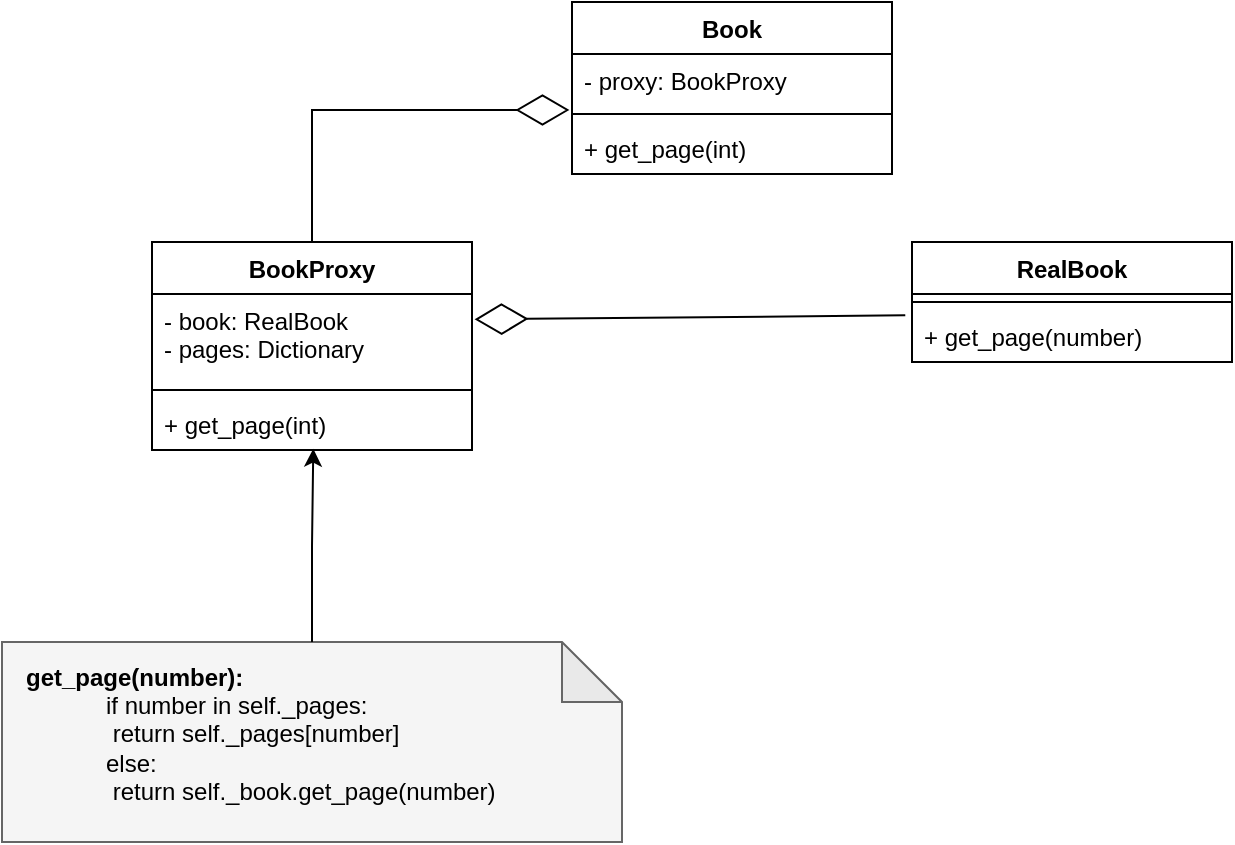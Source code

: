<mxfile version="21.1.2" type="device">
  <diagram name="Page-1" id="qVXxed1SwHL4cAU6rk2I">
    <mxGraphModel dx="1206" dy="817" grid="1" gridSize="10" guides="1" tooltips="1" connect="1" arrows="1" fold="1" page="1" pageScale="1" pageWidth="850" pageHeight="1100" math="0" shadow="0">
      <root>
        <mxCell id="0" />
        <mxCell id="1" parent="0" />
        <mxCell id="5GPSz775vkizawft-tma-1" value="Book" style="swimlane;fontStyle=1;align=center;verticalAlign=top;childLayout=stackLayout;horizontal=1;startSize=26;horizontalStack=0;resizeParent=1;resizeParentMax=0;resizeLast=0;collapsible=1;marginBottom=0;" parent="1" vertex="1">
          <mxGeometry x="330" y="80" width="160" height="86" as="geometry" />
        </mxCell>
        <mxCell id="5GPSz775vkizawft-tma-2" value="- proxy: BookProxy" style="text;strokeColor=none;fillColor=none;align=left;verticalAlign=top;spacingLeft=4;spacingRight=4;overflow=hidden;rotatable=0;points=[[0,0.5],[1,0.5]];portConstraint=eastwest;" parent="5GPSz775vkizawft-tma-1" vertex="1">
          <mxGeometry y="26" width="160" height="26" as="geometry" />
        </mxCell>
        <mxCell id="5GPSz775vkizawft-tma-3" value="" style="line;strokeWidth=1;fillColor=none;align=left;verticalAlign=middle;spacingTop=-1;spacingLeft=3;spacingRight=3;rotatable=0;labelPosition=right;points=[];portConstraint=eastwest;strokeColor=inherit;" parent="5GPSz775vkizawft-tma-1" vertex="1">
          <mxGeometry y="52" width="160" height="8" as="geometry" />
        </mxCell>
        <mxCell id="5GPSz775vkizawft-tma-4" value="+ get_page(int)" style="text;strokeColor=none;fillColor=none;align=left;verticalAlign=top;spacingLeft=4;spacingRight=4;overflow=hidden;rotatable=0;points=[[0,0.5],[1,0.5]];portConstraint=eastwest;" parent="5GPSz775vkizawft-tma-1" vertex="1">
          <mxGeometry y="60" width="160" height="26" as="geometry" />
        </mxCell>
        <mxCell id="5GPSz775vkizawft-tma-5" value="BookProxy" style="swimlane;fontStyle=1;align=center;verticalAlign=top;childLayout=stackLayout;horizontal=1;startSize=26;horizontalStack=0;resizeParent=1;resizeParentMax=0;resizeLast=0;collapsible=1;marginBottom=0;" parent="1" vertex="1">
          <mxGeometry x="120" y="200" width="160" height="104" as="geometry" />
        </mxCell>
        <mxCell id="5GPSz775vkizawft-tma-6" value="- book: RealBook&#xa;- pages: Dictionary" style="text;strokeColor=none;fillColor=none;align=left;verticalAlign=top;spacingLeft=4;spacingRight=4;overflow=hidden;rotatable=0;points=[[0,0.5],[1,0.5]];portConstraint=eastwest;" parent="5GPSz775vkizawft-tma-5" vertex="1">
          <mxGeometry y="26" width="160" height="44" as="geometry" />
        </mxCell>
        <mxCell id="5GPSz775vkizawft-tma-7" value="" style="line;strokeWidth=1;fillColor=none;align=left;verticalAlign=middle;spacingTop=-1;spacingLeft=3;spacingRight=3;rotatable=0;labelPosition=right;points=[];portConstraint=eastwest;strokeColor=inherit;" parent="5GPSz775vkizawft-tma-5" vertex="1">
          <mxGeometry y="70" width="160" height="8" as="geometry" />
        </mxCell>
        <mxCell id="5GPSz775vkizawft-tma-8" value="+ get_page(int)" style="text;strokeColor=none;fillColor=none;align=left;verticalAlign=top;spacingLeft=4;spacingRight=4;overflow=hidden;rotatable=0;points=[[0,0.5],[1,0.5]];portConstraint=eastwest;" parent="5GPSz775vkizawft-tma-5" vertex="1">
          <mxGeometry y="78" width="160" height="26" as="geometry" />
        </mxCell>
        <mxCell id="5GPSz775vkizawft-tma-9" value="RealBook" style="swimlane;fontStyle=1;align=center;verticalAlign=top;childLayout=stackLayout;horizontal=1;startSize=26;horizontalStack=0;resizeParent=1;resizeParentMax=0;resizeLast=0;collapsible=1;marginBottom=0;" parent="1" vertex="1">
          <mxGeometry x="500" y="200" width="160" height="60" as="geometry" />
        </mxCell>
        <mxCell id="5GPSz775vkizawft-tma-11" value="" style="line;strokeWidth=1;fillColor=none;align=left;verticalAlign=middle;spacingTop=-1;spacingLeft=3;spacingRight=3;rotatable=0;labelPosition=right;points=[];portConstraint=eastwest;strokeColor=inherit;" parent="5GPSz775vkizawft-tma-9" vertex="1">
          <mxGeometry y="26" width="160" height="8" as="geometry" />
        </mxCell>
        <mxCell id="5GPSz775vkizawft-tma-12" value="+ get_page(number)" style="text;strokeColor=none;fillColor=none;align=left;verticalAlign=top;spacingLeft=4;spacingRight=4;overflow=hidden;rotatable=0;points=[[0,0.5],[1,0.5]];portConstraint=eastwest;" parent="5GPSz775vkizawft-tma-9" vertex="1">
          <mxGeometry y="34" width="160" height="26" as="geometry" />
        </mxCell>
        <mxCell id="5GPSz775vkizawft-tma-14" value="" style="endArrow=diamondThin;endFill=0;endSize=24;html=1;rounded=0;exitX=0.5;exitY=0;exitDx=0;exitDy=0;entryX=-0.008;entryY=1.077;entryDx=0;entryDy=0;entryPerimeter=0;" parent="1" source="5GPSz775vkizawft-tma-5" target="5GPSz775vkizawft-tma-2" edge="1">
          <mxGeometry width="160" relative="1" as="geometry">
            <mxPoint x="150" y="140" as="sourcePoint" />
            <mxPoint x="310" y="140" as="targetPoint" />
            <Array as="points">
              <mxPoint x="200" y="134" />
            </Array>
          </mxGeometry>
        </mxCell>
        <mxCell id="5GPSz775vkizawft-tma-15" value="" style="endArrow=diamondThin;endFill=0;endSize=24;html=1;rounded=0;entryX=1.008;entryY=0.788;entryDx=0;entryDy=0;entryPerimeter=0;exitX=-0.021;exitY=0.949;exitDx=0;exitDy=0;exitPerimeter=0;" parent="1" edge="1">
          <mxGeometry width="160" relative="1" as="geometry">
            <mxPoint x="496.64" y="236.674" as="sourcePoint" />
            <mxPoint x="281.28" y="238.672" as="targetPoint" />
          </mxGeometry>
        </mxCell>
        <mxCell id="5GPSz775vkizawft-tma-16" value="" style="group;" parent="1" vertex="1" connectable="0">
          <mxGeometry x="45" y="400" width="310" height="100" as="geometry" />
        </mxCell>
        <mxCell id="5GPSz775vkizawft-tma-17" value="" style="shape=note;whiteSpace=wrap;html=1;backgroundOutline=1;darkOpacity=0.05;fillColor=#f5f5f5;fontColor=#333333;strokeColor=#666666;" parent="5GPSz775vkizawft-tma-16" vertex="1">
          <mxGeometry width="310" height="100" as="geometry" />
        </mxCell>
        <mxCell id="5GPSz775vkizawft-tma-18" value="&lt;b&gt;get_page(number):&lt;br&gt;&lt;/b&gt;&lt;blockquote style=&quot;margin: 0 0 0 40px; border: none; padding: 0px;&quot;&gt;if number in self._pages:&lt;br&gt;&lt;span style=&quot;white-space: pre;&quot;&gt;	&lt;/span&gt;return self._pages[number]&lt;br&gt;else:&lt;br&gt;&lt;span style=&quot;white-space: pre;&quot;&gt;	&lt;/span&gt;return self._book.get_page(number)&lt;/blockquote&gt;" style="text;html=1;strokeColor=none;fillColor=none;align=left;verticalAlign=middle;whiteSpace=wrap;rounded=0;" parent="5GPSz775vkizawft-tma-16" vertex="1">
          <mxGeometry x="10" y="10" width="270" height="72" as="geometry" />
        </mxCell>
        <mxCell id="zWFzkPR7r9gxZvcB5Rke-6" style="edgeStyle=orthogonalEdgeStyle;shape=connector;rounded=0;orthogonalLoop=1;jettySize=auto;html=1;entryX=0.504;entryY=0.974;entryDx=0;entryDy=0;entryPerimeter=0;labelBackgroundColor=default;strokeColor=default;fontFamily=Helvetica;fontSize=11;fontColor=default;endArrow=classic;" edge="1" parent="1" source="5GPSz775vkizawft-tma-17" target="5GPSz775vkizawft-tma-8">
          <mxGeometry relative="1" as="geometry" />
        </mxCell>
      </root>
    </mxGraphModel>
  </diagram>
</mxfile>
